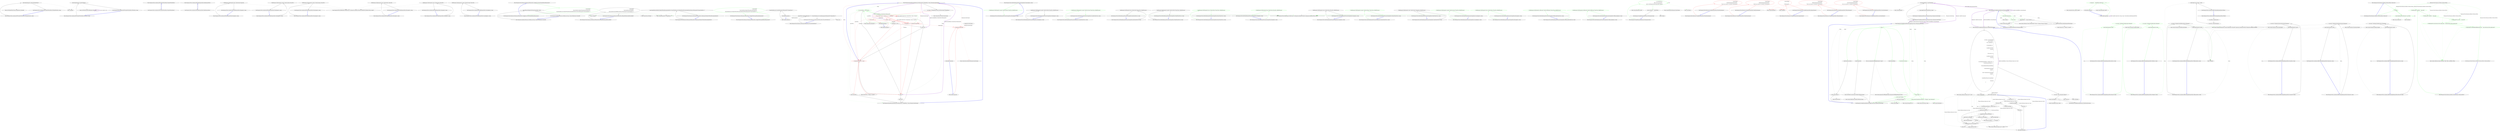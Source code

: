 digraph  {
m1_10 [cluster="int.ToOrdinalWords(System.Globalization.CultureInfo)", file="DateHumanizeExtensions.cs", label="Entry int.ToOrdinalWords(System.Globalization.CultureInfo)", span="52-52"];
m1_5 [cluster="int.ToWords(System.Globalization.CultureInfo)", file="DateHumanizeExtensions.cs", label="Entry int.ToWords(System.Globalization.CultureInfo)", span="16-16"];
m1_7 [cluster="Humanizer.Tests.Localisation.fiFI.NumberToWordsTests.ToOrdinalWords(int, string)", file="DateHumanizeExtensions.cs", label="Entry Humanizer.Tests.Localisation.fiFI.NumberToWordsTests.ToOrdinalWords(int, string)", span="65-65"];
m1_8 [cluster="Humanizer.Tests.Localisation.fiFI.NumberToWordsTests.ToOrdinalWords(int, string)", file="DateHumanizeExtensions.cs", label="Assert.Equal(expected, number.ToOrdinalWords())", span="67-67"];
m1_9 [cluster="Humanizer.Tests.Localisation.fiFI.NumberToWordsTests.ToOrdinalWords(int, string)", file="DateHumanizeExtensions.cs", label="Exit Humanizer.Tests.Localisation.fiFI.NumberToWordsTests.ToOrdinalWords(int, string)", span="65-65"];
m1_2 [cluster="Humanizer.Tests.Localisation.fiFI.NumberToWordsTests.ToWords(int, string)", file="DateHumanizeExtensions.cs", label="Entry Humanizer.Tests.Localisation.fiFI.NumberToWordsTests.ToWords(int, string)", span="34-34"];
m1_3 [cluster="Humanizer.Tests.Localisation.fiFI.NumberToWordsTests.ToWords(int, string)", file="DateHumanizeExtensions.cs", label="Assert.Equal(expected, number.ToWords())", span="36-36"];
m1_4 [cluster="Humanizer.Tests.Localisation.fiFI.NumberToWordsTests.ToWords(int, string)", file="DateHumanizeExtensions.cs", label="Exit Humanizer.Tests.Localisation.fiFI.NumberToWordsTests.ToWords(int, string)", span="34-34"];
m1_6 [cluster="Unk.Equal", file="DateHumanizeExtensions.cs", label="Entry Unk.Equal", span=""];
m1_0 [cluster="Humanizer.Tests.Localisation.fiFI.NumberToWordsTests.NumberToWordsTests()", file="DateHumanizeExtensions.cs", label="Entry Humanizer.Tests.Localisation.fiFI.NumberToWordsTests.NumberToWordsTests()", span="6-6"];
m1_1 [cluster="Humanizer.Tests.Localisation.fiFI.NumberToWordsTests.NumberToWordsTests()", file="DateHumanizeExtensions.cs", label="Exit Humanizer.Tests.Localisation.fiFI.NumberToWordsTests.NumberToWordsTests()", span="6-6"];
m2_0 [cluster="Humanizer.Tests.Localisation.fiFI.DateHumanizeTests.DateHumanizeTests()", file="DateHumanizeTests.cs", label="Entry Humanizer.Tests.Localisation.fiFI.DateHumanizeTests.DateHumanizeTests()", span="7-7"];
m2_1 [cluster="Humanizer.Tests.Localisation.fiFI.DateHumanizeTests.DateHumanizeTests()", file="DateHumanizeTests.cs", label="Exit Humanizer.Tests.Localisation.fiFI.DateHumanizeTests.DateHumanizeTests()", span="7-7"];
m2_5 [cluster="Humanizer.Tests.DateHumanize.Verify(string, int, Humanizer.Localisation.TimeUnit, Humanizer.Localisation.Tense, double?)", file="DateHumanizeTests.cs", label="Entry Humanizer.Tests.DateHumanize.Verify(string, int, Humanizer.Localisation.TimeUnit, Humanizer.Localisation.Tense, double?)", span="29-29"];
m2_2 [cluster="Humanizer.Tests.Localisation.fiFI.DateHumanizeTests.DaysAgo(int, string)", file="DateHumanizeTests.cs", label="Entry Humanizer.Tests.Localisation.fiFI.DateHumanizeTests.DaysAgo(int, string)", span="17-17"];
m2_3 [cluster="Humanizer.Tests.Localisation.fiFI.DateHumanizeTests.DaysAgo(int, string)", file="DateHumanizeTests.cs", label="DateHumanize.Verify(expected, days, TimeUnit.Day, Tense.Past)", span="19-19"];
m2_4 [cluster="Humanizer.Tests.Localisation.fiFI.DateHumanizeTests.DaysAgo(int, string)", file="DateHumanizeTests.cs", label="Exit Humanizer.Tests.Localisation.fiFI.DateHumanizeTests.DaysAgo(int, string)", span="17-17"];
m2_12 [cluster="Humanizer.Tests.Localisation.fiFI.DateHumanizeTests.MonthsAgo(int, string)", file="DateHumanizeTests.cs", label="Entry Humanizer.Tests.Localisation.fiFI.DateHumanizeTests.MonthsAgo(int, string)", span="47-47"];
m2_13 [cluster="Humanizer.Tests.Localisation.fiFI.DateHumanizeTests.MonthsAgo(int, string)", file="DateHumanizeTests.cs", label="DateHumanize.Verify(expected, months, TimeUnit.Month, Tense.Past)", span="49-49"];
m2_14 [cluster="Humanizer.Tests.Localisation.fiFI.DateHumanizeTests.MonthsAgo(int, string)", file="DateHumanizeTests.cs", label="Exit Humanizer.Tests.Localisation.fiFI.DateHumanizeTests.MonthsAgo(int, string)", span="47-47"];
m2_9 [cluster="Humanizer.Tests.Localisation.fiFI.DateHumanizeTests.MinutesAgo(int, string)", file="DateHumanizeTests.cs", label="Entry Humanizer.Tests.Localisation.fiFI.DateHumanizeTests.MinutesAgo(int, string)", span="37-37"];
m2_10 [cluster="Humanizer.Tests.Localisation.fiFI.DateHumanizeTests.MinutesAgo(int, string)", file="DateHumanizeTests.cs", label="DateHumanize.Verify(expected, minutes, TimeUnit.Minute, Tense.Past)", span="39-39"];
m2_11 [cluster="Humanizer.Tests.Localisation.fiFI.DateHumanizeTests.MinutesAgo(int, string)", file="DateHumanizeTests.cs", label="Exit Humanizer.Tests.Localisation.fiFI.DateHumanizeTests.MinutesAgo(int, string)", span="37-37"];
m2_6 [cluster="Humanizer.Tests.Localisation.fiFI.DateHumanizeTests.HoursAgo(int, string)", file="DateHumanizeTests.cs", label="Entry Humanizer.Tests.Localisation.fiFI.DateHumanizeTests.HoursAgo(int, string)", span="27-27"];
m2_7 [cluster="Humanizer.Tests.Localisation.fiFI.DateHumanizeTests.HoursAgo(int, string)", file="DateHumanizeTests.cs", label="DateHumanize.Verify(expected, hours, TimeUnit.Hour, Tense.Past)", span="29-29"];
m2_8 [cluster="Humanizer.Tests.Localisation.fiFI.DateHumanizeTests.HoursAgo(int, string)", file="DateHumanizeTests.cs", label="Exit Humanizer.Tests.Localisation.fiFI.DateHumanizeTests.HoursAgo(int, string)", span="27-27"];
m2_18 [cluster="Humanizer.Tests.Localisation.fiFI.DateHumanizeTests.YearsAgo(int, string)", file="DateHumanizeTests.cs", label="Entry Humanizer.Tests.Localisation.fiFI.DateHumanizeTests.YearsAgo(int, string)", span="67-67"];
m2_19 [cluster="Humanizer.Tests.Localisation.fiFI.DateHumanizeTests.YearsAgo(int, string)", file="DateHumanizeTests.cs", label="DateHumanize.Verify(expected, years, TimeUnit.Year, Tense.Past)", span="69-69"];
m2_20 [cluster="Humanizer.Tests.Localisation.fiFI.DateHumanizeTests.YearsAgo(int, string)", file="DateHumanizeTests.cs", label="Exit Humanizer.Tests.Localisation.fiFI.DateHumanizeTests.YearsAgo(int, string)", span="67-67"];
m2_15 [cluster="Humanizer.Tests.Localisation.fiFI.DateHumanizeTests.SecondsAgo(int, string)", file="DateHumanizeTests.cs", label="Entry Humanizer.Tests.Localisation.fiFI.DateHumanizeTests.SecondsAgo(int, string)", span="57-57"];
m2_16 [cluster="Humanizer.Tests.Localisation.fiFI.DateHumanizeTests.SecondsAgo(int, string)", file="DateHumanizeTests.cs", label="DateHumanize.Verify(expected, seconds, TimeUnit.Second, Tense.Past)", span="59-59"];
m2_17 [cluster="Humanizer.Tests.Localisation.fiFI.DateHumanizeTests.SecondsAgo(int, string)", file="DateHumanizeTests.cs", label="Exit Humanizer.Tests.Localisation.fiFI.DateHumanizeTests.SecondsAgo(int, string)", span="57-57"];
m3_18 [cluster="Humanizer.Tests.Extensions.DehumanizeToEnumTests.CanApplyLowerCaseCasingOnEnumHumanization()", file="DehumanizeToEnumTests.cs", label="Entry Humanizer.Tests.Extensions.DehumanizeToEnumTests.CanApplyLowerCaseCasingOnEnumHumanization()", span="39-39"];
m3_19 [cluster="Humanizer.Tests.Extensions.DehumanizeToEnumTests.CanApplyLowerCaseCasingOnEnumHumanization()", color=green, community=0, file="DehumanizeToEnumTests.cs", label="1: Assert.Equal(\r\n                EnumUnderTest.MemberWithoutDescriptionAttribute,\r\n                EnumTestsResources.MemberWithoutDescriptionAttributeLowerCase.DehumanizeTo<EnumUnderTest>())", span="41-43"];
m3_20 [cluster="Humanizer.Tests.Extensions.DehumanizeToEnumTests.CanApplyLowerCaseCasingOnEnumHumanization()", file="DehumanizeToEnumTests.cs", label="Exit Humanizer.Tests.Extensions.DehumanizeToEnumTests.CanApplyLowerCaseCasingOnEnumHumanization()", span="39-39"];
m3_3 [cluster="string.DehumanizeTo<TTargetEnum>()", file="DehumanizeToEnumTests.cs", label="Entry string.DehumanizeTo<TTargetEnum>()", span="12-12"];
m3_8 [cluster="Unk.>", file="DehumanizeToEnumTests.cs", label="Entry Unk.>", span=""];
m3_5 [cluster="Humanizer.Tests.Extensions.DehumanizeToEnumTests.ThrowsForNonEnums()", file="DehumanizeToEnumTests.cs", label="Entry Humanizer.Tests.Extensions.DehumanizeToEnumTests.ThrowsForNonEnums()", span="19-19"];
m3_6 [cluster="Humanizer.Tests.Extensions.DehumanizeToEnumTests.ThrowsForNonEnums()", file="DehumanizeToEnumTests.cs", label="Assert.Throws<ArgumentException>(() => EnumTestsResources.CustomDescription.DehumanizeTo<DummyClass>())", span="21-21"];
m3_7 [cluster="Humanizer.Tests.Extensions.DehumanizeToEnumTests.ThrowsForNonEnums()", file="DehumanizeToEnumTests.cs", label="Exit Humanizer.Tests.Extensions.DehumanizeToEnumTests.ThrowsForNonEnums()", span="19-19"];
m3_0 [cluster="Humanizer.Localisation.Resources.GetResource(string, System.Globalization.CultureInfo)", file="DehumanizeToEnumTests.cs", label="Entry Humanizer.Localisation.Resources.GetResource(string, System.Globalization.CultureInfo)", span="18-18"];
m3_1 [cluster="Humanizer.Localisation.Resources.GetResource(string, System.Globalization.CultureInfo)", file="DehumanizeToEnumTests.cs", label="return ResourceManager.GetString(resourceKey, culture);", span="20-20"];
m3_2 [cluster="Humanizer.Localisation.Resources.GetResource(string, System.Globalization.CultureInfo)", file="DehumanizeToEnumTests.cs", label="Exit Humanizer.Localisation.Resources.GetResource(string, System.Globalization.CultureInfo)", span="18-18"];
m3_21 [cluster="Humanizer.Tests.Extensions.DehumanizeToEnumTests.AllCapitalMembersAreReturnedAsIs()", file="DehumanizeToEnumTests.cs", label="Entry Humanizer.Tests.Extensions.DehumanizeToEnumTests.AllCapitalMembersAreReturnedAsIs()", span="47-47"];
m3_22 [cluster="Humanizer.Tests.Extensions.DehumanizeToEnumTests.AllCapitalMembersAreReturnedAsIs()", file="DehumanizeToEnumTests.cs", label="Assert.Equal(\r\n                EnumUnderTest.ALLCAPITALS,\r\n                EnumUnderTest.ALLCAPITALS.ToString().DehumanizeTo<EnumUnderTest>())", span="49-51"];
m3_23 [cluster="Humanizer.Tests.Extensions.DehumanizeToEnumTests.AllCapitalMembersAreReturnedAsIs()", file="DehumanizeToEnumTests.cs", label="Exit Humanizer.Tests.Extensions.DehumanizeToEnumTests.AllCapitalMembersAreReturnedAsIs()", span="47-47"];
m3_24 [cluster="System.Enum.ToString()", file="DehumanizeToEnumTests.cs", label="Entry System.Enum.ToString()", span="0-0"];
m3_4 [cluster="Unk.Equal", file="DehumanizeToEnumTests.cs", label="Entry Unk.Equal", span=""];
m3_12 [cluster="Humanizer.Tests.Extensions.DehumanizeToEnumTests.CanHumanizeMembersWithoutDescriptionAttribute()", file="DehumanizeToEnumTests.cs", label="Entry Humanizer.Tests.Extensions.DehumanizeToEnumTests.CanHumanizeMembersWithoutDescriptionAttribute()", span="25-25"];
m3_13 [cluster="Humanizer.Tests.Extensions.DehumanizeToEnumTests.CanHumanizeMembersWithoutDescriptionAttribute()", file="DehumanizeToEnumTests.cs", label="Assert.Equal(EnumUnderTest.MemberWithoutDescriptionAttribute, EnumTestsResources.MemberWithoutDescriptionAttributeSentence.DehumanizeTo<EnumUnderTest>())", span="27-27"];
m3_14 [cluster="Humanizer.Tests.Extensions.DehumanizeToEnumTests.CanHumanizeMembersWithoutDescriptionAttribute()", file="DehumanizeToEnumTests.cs", label="Exit Humanizer.Tests.Extensions.DehumanizeToEnumTests.CanHumanizeMembersWithoutDescriptionAttribute()", span="25-25"];
m3_9 [cluster="lambda expression", file="DehumanizeToEnumTests.cs", label="Entry lambda expression", span="21-21"];
m3_10 [cluster="lambda expression", file="DehumanizeToEnumTests.cs", label="EnumTestsResources.CustomDescription.DehumanizeTo<DummyClass>()", span="21-21"];
m3_11 [cluster="lambda expression", file="DehumanizeToEnumTests.cs", label="Exit lambda expression", span="21-21"];
m3_15 [cluster="Humanizer.Tests.Extensions.DehumanizeToEnumTests.CanApplyTitleCasingOnEnumHumanization()", file="DehumanizeToEnumTests.cs", label="Entry Humanizer.Tests.Extensions.DehumanizeToEnumTests.CanApplyTitleCasingOnEnumHumanization()", span="31-31"];
m3_16 [cluster="Humanizer.Tests.Extensions.DehumanizeToEnumTests.CanApplyTitleCasingOnEnumHumanization()", color=green, community=0, file="DehumanizeToEnumTests.cs", label="1: Assert.Equal(\r\n                EnumUnderTest.MemberWithoutDescriptionAttribute,\r\n                EnumTestsResources.MemberWithoutDescriptionAttributeTitle.DehumanizeTo<EnumUnderTest>())", span="33-35"];
m3_17 [cluster="Humanizer.Tests.Extensions.DehumanizeToEnumTests.CanApplyTitleCasingOnEnumHumanization()", file="DehumanizeToEnumTests.cs", label="Exit Humanizer.Tests.Extensions.DehumanizeToEnumTests.CanApplyTitleCasingOnEnumHumanization()", span="31-31"];
m4_0 [cluster="Humanizer.EnumDehumanizeExtensions.DehumanizeTo<TTargetEnum>(string, Humanizer.LetterCasing?)", file="EnumDehumanizeExtensions.cs", label="Entry Humanizer.EnumDehumanizeExtensions.DehumanizeTo<TTargetEnum>(string, Humanizer.LetterCasing?)", span="13-13"];
m4_6 [cluster="Humanizer.EnumDehumanizeExtensions.DehumanizeTo<TTargetEnum>(string, Humanizer.LetterCasing?)", color=green, community=0, file="EnumDehumanizeExtensions.cs", label="0: var enumValue = value as Enum", span="22-22"];
m4_3 [cluster="Humanizer.EnumDehumanizeExtensions.DehumanizeTo<TTargetEnum>(string, Humanizer.LetterCasing?)", color=red, community=0, file="EnumDehumanizeExtensions.cs", label="0: casing != null", span="17-17"];
m4_4 [cluster="Humanizer.EnumDehumanizeExtensions.DehumanizeTo<TTargetEnum>(string, Humanizer.LetterCasing?)", color=red, community=0, file="EnumDehumanizeExtensions.cs", label="0: humanize = e => e.Humanize(casing.Value)", span="18-18"];
m4_7 [cluster="Humanizer.EnumDehumanizeExtensions.DehumanizeTo<TTargetEnum>(string, Humanizer.LetterCasing?)", file="EnumDehumanizeExtensions.cs", label="enumValue == null", span="23-23"];
m4_2 [cluster="Humanizer.EnumDehumanizeExtensions.DehumanizeTo<TTargetEnum>(string, Humanizer.LetterCasing?)", color=red, community=0, file="EnumDehumanizeExtensions.cs", label="0: Func<Enum, string> humanize = e => e.Humanize()", span="16-16"];
m4_1 [cluster="Humanizer.EnumDehumanizeExtensions.DehumanizeTo<TTargetEnum>(string, Humanizer.LetterCasing?)", file="EnumDehumanizeExtensions.cs", label="var values = (TTargetEnum[]) Enum.GetValues(typeof (TTargetEnum))", span="15-15"];
m4_5 [cluster="Humanizer.EnumDehumanizeExtensions.DehumanizeTo<TTargetEnum>(string, Humanizer.LetterCasing?)", file="EnumDehumanizeExtensions.cs", label=values, span="20-20"];
m4_8 [cluster="Humanizer.EnumDehumanizeExtensions.DehumanizeTo<TTargetEnum>(string, Humanizer.LetterCasing?)", file="EnumDehumanizeExtensions.cs", label="return null;", span="24-24"];
m4_9 [cluster="Humanizer.EnumDehumanizeExtensions.DehumanizeTo<TTargetEnum>(string, Humanizer.LetterCasing?)", color=red, community=0, file="EnumDehumanizeExtensions.cs", label="1: humanize(enumValue) == input", span="26-26"];
m4_14 [cluster="System.Func<T, TResult>.Invoke(T)", file="EnumDehumanizeExtensions.cs", label="Entry System.Func<T, TResult>.Invoke(T)", span="0-0"];
m4_13 [cluster="System.Enum.GetValues(System.Type)", file="EnumDehumanizeExtensions.cs", label="Entry System.Enum.GetValues(System.Type)", span="0-0"];
m4_18 [cluster="System.Enum.Humanize()", file="EnumDehumanizeExtensions.cs", label="Entry System.Enum.Humanize()", span="8-8"];
m4_22 [cluster="System.Enum.Humanize(Humanizer.LetterCasing)", file="EnumDehumanizeExtensions.cs", label="Entry System.Enum.Humanize(Humanizer.LetterCasing)", span="26-26"];
m4_19 [cluster="lambda expression", file="EnumDehumanizeExtensions.cs", label="Entry lambda expression", span="18-18"];
m4_20 [cluster="lambda expression", color=red, community=0, file="EnumDehumanizeExtensions.cs", label="1: e.Humanize(casing.Value)", span="18-18"];
m4_16 [cluster="lambda expression", color=red, community=0, file="EnumDehumanizeExtensions.cs", label="1: e.Humanize()", span="16-16"];
m4_15 [cluster="lambda expression", file="EnumDehumanizeExtensions.cs", label="Entry lambda expression", span="16-16"];
m4_17 [cluster="lambda expression", file="EnumDehumanizeExtensions.cs", label="Exit lambda expression", span="16-16"];
m4_21 [cluster="lambda expression", file="EnumDehumanizeExtensions.cs", label="Exit lambda expression", span="18-18"];
m4_12 [cluster="Humanizer.EnumDehumanizeExtensions.DehumanizeTo<TTargetEnum>(string, Humanizer.LetterCasing?)", file="EnumDehumanizeExtensions.cs", label="Exit Humanizer.EnumDehumanizeExtensions.DehumanizeTo<TTargetEnum>(string, Humanizer.LetterCasing?)", span="13-13"];
m4_11 [cluster="Humanizer.EnumDehumanizeExtensions.DehumanizeTo<TTargetEnum>(string, Humanizer.LetterCasing?)", file="EnumDehumanizeExtensions.cs", label="return null;", span="30-30"];
m4_10 [cluster="Humanizer.EnumDehumanizeExtensions.DehumanizeTo<TTargetEnum>(string, Humanizer.LetterCasing?)", file="EnumDehumanizeExtensions.cs", label="return enumValue;", span="27-27"];
m4_23 [file="EnumDehumanizeExtensions.cs", label="Humanizer.LetterCasing?", span=""];
m11_13 [cluster="Humanizer.Tests.DateTimeHumanizePrecisionStrategyTests.MinutesAgo(int, string)", file="PluralizeTests.cs", label="Entry Humanizer.Tests.DateTimeHumanizePrecisionStrategyTests.MinutesAgo(int, string)", span="70-70"];
m11_14 [cluster="Humanizer.Tests.DateTimeHumanizePrecisionStrategyTests.MinutesAgo(int, string)", color=green, community=0, file="PluralizeTests.cs", label="1: DateHumanize.Verify(expected, minutes, TimeUnit.Minute, Tense.Past, defaultPrecision)", span="72-72"];
m11_15 [cluster="Humanizer.Tests.DateTimeHumanizePrecisionStrategyTests.MinutesAgo(int, string)", file="PluralizeTests.cs", label="Exit Humanizer.Tests.DateTimeHumanizePrecisionStrategyTests.MinutesAgo(int, string)", span="70-70"];
m11_3 [cluster="Humanizer.Tests.DateHumanize.Verify(string, int, Humanizer.Localisation.TimeUnit, Humanizer.Localisation.Tense, double?)", file="PluralizeTests.cs", label="Entry Humanizer.Tests.DateHumanize.Verify(string, int, Humanizer.Localisation.TimeUnit, Humanizer.Localisation.Tense, double?)", span="29-29"];
m11_31 [cluster="Humanizer.Tests.DateTimeHumanizePrecisionStrategyTests.MonthsAgo(int, string)", file="PluralizeTests.cs", label="Entry Humanizer.Tests.DateTimeHumanizePrecisionStrategyTests.MonthsAgo(int, string)", span="154-154"];
m11_32 [cluster="Humanizer.Tests.DateTimeHumanizePrecisionStrategyTests.MonthsAgo(int, string)", file="PluralizeTests.cs", label="DateHumanize.Verify(expected, months, TimeUnit.Month, Tense.Past, defaultPrecision)", span="156-156"];
m11_33 [cluster="Humanizer.Tests.DateTimeHumanizePrecisionStrategyTests.MonthsAgo(int, string)", file="PluralizeTests.cs", label="Exit Humanizer.Tests.DateTimeHumanizePrecisionStrategyTests.MonthsAgo(int, string)", span="154-154"];
m11_10 [cluster="Humanizer.Tests.DateTimeHumanizePrecisionStrategyTests.SecondsFromNow(int, string)", file="PluralizeTests.cs", label="Entry Humanizer.Tests.DateTimeHumanizePrecisionStrategyTests.SecondsFromNow(int, string)", span="56-56"];
m11_11 [cluster="Humanizer.Tests.DateTimeHumanizePrecisionStrategyTests.SecondsFromNow(int, string)", color=green, community=0, file="PluralizeTests.cs", label="1: DateHumanize.Verify(expected, seconds, TimeUnit.Second, Tense.Future, defaultPrecision)", span="58-58"];
m11_12 [cluster="Humanizer.Tests.DateTimeHumanizePrecisionStrategyTests.SecondsFromNow(int, string)", file="PluralizeTests.cs", label="Exit Humanizer.Tests.DateTimeHumanizePrecisionStrategyTests.SecondsFromNow(int, string)", span="56-56"];
m11_28 [cluster="Humanizer.Tests.DateTimeHumanizePrecisionStrategyTests.DaysFromNow(int, string)", file="PluralizeTests.cs", label="Entry Humanizer.Tests.DateTimeHumanizePrecisionStrategyTests.DaysFromNow(int, string)", span="141-141"];
m11_29 [cluster="Humanizer.Tests.DateTimeHumanizePrecisionStrategyTests.DaysFromNow(int, string)", file="PluralizeTests.cs", label="DateHumanize.Verify(expected, days, TimeUnit.Day, Tense.Future, defaultPrecision)", span="143-143"];
m11_30 [cluster="Humanizer.Tests.DateTimeHumanizePrecisionStrategyTests.DaysFromNow(int, string)", file="PluralizeTests.cs", label="Exit Humanizer.Tests.DateTimeHumanizePrecisionStrategyTests.DaysFromNow(int, string)", span="141-141"];
m11_34 [cluster="Humanizer.Tests.DateTimeHumanizePrecisionStrategyTests.MonthsFromNow(int, string)", file="PluralizeTests.cs", label="Entry Humanizer.Tests.DateTimeHumanizePrecisionStrategyTests.MonthsFromNow(int, string)", span="167-167"];
m11_35 [cluster="Humanizer.Tests.DateTimeHumanizePrecisionStrategyTests.MonthsFromNow(int, string)", file="PluralizeTests.cs", label="DateHumanize.Verify(expected, months, TimeUnit.Month, Tense.Future, defaultPrecision)", span="169-169"];
m11_36 [cluster="Humanizer.Tests.DateTimeHumanizePrecisionStrategyTests.MonthsFromNow(int, string)", file="PluralizeTests.cs", label="Exit Humanizer.Tests.DateTimeHumanizePrecisionStrategyTests.MonthsFromNow(int, string)", span="167-167"];
m11_22 [cluster="Humanizer.Tests.DateTimeHumanizePrecisionStrategyTests.HoursFromNow(int, string)", file="PluralizeTests.cs", label="Entry Humanizer.Tests.DateTimeHumanizePrecisionStrategyTests.HoursFromNow(int, string)", span="113-113"];
m11_23 [cluster="Humanizer.Tests.DateTimeHumanizePrecisionStrategyTests.HoursFromNow(int, string)", color=green, community=0, file="PluralizeTests.cs", label="1: DateHumanize.Verify(expected, hours, TimeUnit.Hour, Tense.Future, defaultPrecision)", span="115-115"];
m11_24 [cluster="Humanizer.Tests.DateTimeHumanizePrecisionStrategyTests.HoursFromNow(int, string)", file="PluralizeTests.cs", label="Exit Humanizer.Tests.DateTimeHumanizePrecisionStrategyTests.HoursFromNow(int, string)", span="113-113"];
m11_25 [cluster="Humanizer.Tests.DateTimeHumanizePrecisionStrategyTests.DaysAgo(int, string)", file="PluralizeTests.cs", label="Entry Humanizer.Tests.DateTimeHumanizePrecisionStrategyTests.DaysAgo(int, string)", span="127-127"];
m11_26 [cluster="Humanizer.Tests.DateTimeHumanizePrecisionStrategyTests.DaysAgo(int, string)", color=green, community=0, file="PluralizeTests.cs", label="1: DateHumanize.Verify(expected, days, TimeUnit.Day, Tense.Past, defaultPrecision)", span="129-129"];
m11_27 [cluster="Humanizer.Tests.DateTimeHumanizePrecisionStrategyTests.DaysAgo(int, string)", file="PluralizeTests.cs", label="Exit Humanizer.Tests.DateTimeHumanizePrecisionStrategyTests.DaysAgo(int, string)", span="127-127"];
m11_37 [cluster="Humanizer.Tests.DateTimeHumanizePrecisionStrategyTests.YearsAgo(int, string)", file="PluralizeTests.cs", label="Entry Humanizer.Tests.DateTimeHumanizePrecisionStrategyTests.YearsAgo(int, string)", span="175-175"];
m11_38 [cluster="Humanizer.Tests.DateTimeHumanizePrecisionStrategyTests.YearsAgo(int, string)", file="PluralizeTests.cs", label="DateHumanize.Verify(expected, years, TimeUnit.Year, Tense.Past, defaultPrecision)", span="177-177"];
m11_39 [cluster="Humanizer.Tests.DateTimeHumanizePrecisionStrategyTests.YearsAgo(int, string)", file="PluralizeTests.cs", label="Exit Humanizer.Tests.DateTimeHumanizePrecisionStrategyTests.YearsAgo(int, string)", span="175-175"];
m11_16 [cluster="Humanizer.Tests.DateTimeHumanizePrecisionStrategyTests.MinutesFromNow(int, string)", file="PluralizeTests.cs", label="Entry Humanizer.Tests.DateTimeHumanizePrecisionStrategyTests.MinutesFromNow(int, string)", span="84-84"];
m11_17 [cluster="Humanizer.Tests.DateTimeHumanizePrecisionStrategyTests.MinutesFromNow(int, string)", color=green, community=0, file="PluralizeTests.cs", label="1: DateHumanize.Verify(expected, minutes, TimeUnit.Minute, Tense.Future, defaultPrecision)", span="86-86"];
m11_18 [cluster="Humanizer.Tests.DateTimeHumanizePrecisionStrategyTests.MinutesFromNow(int, string)", file="PluralizeTests.cs", label="Exit Humanizer.Tests.DateTimeHumanizePrecisionStrategyTests.MinutesFromNow(int, string)", span="84-84"];
m11_40 [cluster="Humanizer.Tests.DateTimeHumanizePrecisionStrategyTests.YearsFromNow(int, string)", file="PluralizeTests.cs", label="Entry Humanizer.Tests.DateTimeHumanizePrecisionStrategyTests.YearsFromNow(int, string)", span="183-183"];
m11_41 [cluster="Humanizer.Tests.DateTimeHumanizePrecisionStrategyTests.YearsFromNow(int, string)", file="PluralizeTests.cs", label="DateHumanize.Verify(expected, years, TimeUnit.Year, Tense.Future, defaultPrecision)", span="185-185"];
m11_42 [cluster="Humanizer.Tests.DateTimeHumanizePrecisionStrategyTests.YearsFromNow(int, string)", file="PluralizeTests.cs", label="Exit Humanizer.Tests.DateTimeHumanizePrecisionStrategyTests.YearsFromNow(int, string)", span="183-183"];
m11_7 [cluster="Humanizer.Tests.DateTimeHumanizePrecisionStrategyTests.SecondsAgo(int, string)", file="PluralizeTests.cs", label="Entry Humanizer.Tests.DateTimeHumanizePrecisionStrategyTests.SecondsAgo(int, string)", span="42-42"];
m11_8 [cluster="Humanizer.Tests.DateTimeHumanizePrecisionStrategyTests.SecondsAgo(int, string)", color=green, community=0, file="PluralizeTests.cs", label="1: DateHumanize.Verify(expected, seconds, TimeUnit.Second, Tense.Past, defaultPrecision)", span="44-44"];
m11_9 [cluster="Humanizer.Tests.DateTimeHumanizePrecisionStrategyTests.SecondsAgo(int, string)", file="PluralizeTests.cs", label="Exit Humanizer.Tests.DateTimeHumanizePrecisionStrategyTests.SecondsAgo(int, string)", span="42-42"];
m11_19 [cluster="Humanizer.Tests.DateTimeHumanizePrecisionStrategyTests.HoursAgo(int, string)", file="PluralizeTests.cs", label="Entry Humanizer.Tests.DateTimeHumanizePrecisionStrategyTests.HoursAgo(int, string)", span="99-99"];
m11_20 [cluster="Humanizer.Tests.DateTimeHumanizePrecisionStrategyTests.HoursAgo(int, string)", color=green, community=0, file="PluralizeTests.cs", label="1: DateHumanize.Verify(expected, hours, TimeUnit.Hour, Tense.Past, defaultPrecision)", span="101-101"];
m11_21 [cluster="Humanizer.Tests.DateTimeHumanizePrecisionStrategyTests.HoursAgo(int, string)", file="PluralizeTests.cs", label="Exit Humanizer.Tests.DateTimeHumanizePrecisionStrategyTests.HoursAgo(int, string)", span="99-99"];
m11_4 [cluster="Humanizer.Tests.DateTimeHumanizePrecisionStrategyTests.MillisecondsFromNow(int, string)", file="PluralizeTests.cs", label="Entry Humanizer.Tests.DateTimeHumanizePrecisionStrategyTests.MillisecondsFromNow(int, string)", span="28-28"];
m11_5 [cluster="Humanizer.Tests.DateTimeHumanizePrecisionStrategyTests.MillisecondsFromNow(int, string)", color=green, community=0, file="PluralizeTests.cs", label="1: DateHumanize.Verify(expected, milliseconds, TimeUnit.Millisecond, Tense.Future, defaultPrecision)", span="30-30"];
m11_6 [cluster="Humanizer.Tests.DateTimeHumanizePrecisionStrategyTests.MillisecondsFromNow(int, string)", file="PluralizeTests.cs", label="Exit Humanizer.Tests.DateTimeHumanizePrecisionStrategyTests.MillisecondsFromNow(int, string)", span="28-28"];
m11_0 [cluster="Humanizer.Tests.DateTimeHumanizePrecisionStrategyTests.MillisecondsAgo(int, string)", file="PluralizeTests.cs", label="Entry Humanizer.Tests.DateTimeHumanizePrecisionStrategyTests.MillisecondsAgo(int, string)", span="16-16"];
m11_1 [cluster="Humanizer.Tests.DateTimeHumanizePrecisionStrategyTests.MillisecondsAgo(int, string)", color=green, community=0, file="PluralizeTests.cs", label="1: DateHumanize.Verify(expected, milliseconds, TimeUnit.Millisecond, Tense.Past, defaultPrecision)", span="18-18"];
m11_2 [cluster="Humanizer.Tests.DateTimeHumanizePrecisionStrategyTests.MillisecondsAgo(int, string)", file="PluralizeTests.cs", label="Exit Humanizer.Tests.DateTimeHumanizePrecisionStrategyTests.MillisecondsAgo(int, string)", span="16-16"];
m12_4 [cluster="string.Split(params char[])", file="StringDehumanizeExtensions.cs", label="Entry string.Split(params char[])", span="0-0"];
m12_0 [cluster="Humanizer.StringDehumanizeExtensions.Duhumanize(string)", file="StringDehumanizeExtensions.cs", label="Entry Humanizer.StringDehumanizeExtensions.Duhumanize(string)", span="6-6"];
m12_1 [cluster="Humanizer.StringDehumanizeExtensions.Duhumanize(string)", color=green, community=0, file="StringDehumanizeExtensions.cs", label="1: var titlizedWords = \r\n                (from word in input.Split(' ')\r\n                select word.Humanize(LetterCasing.Title)).ToArray()", span="8-10"];
m12_2 [cluster="Humanizer.StringDehumanizeExtensions.Duhumanize(string)", file="StringDehumanizeExtensions.cs", label="return string.Join('''', titlizedWords);", span="12-12"];
m12_3 [cluster="Humanizer.StringDehumanizeExtensions.Duhumanize(string)", file="StringDehumanizeExtensions.cs", label="Exit Humanizer.StringDehumanizeExtensions.Duhumanize(string)", span="6-6"];
m12_5 [cluster="string.Humanize(Humanizer.LetterCasing)", file="StringDehumanizeExtensions.cs", label="Entry string.Humanize(Humanizer.LetterCasing)", span="61-61"];
m12_7 [cluster="Unk.Join", file="StringDehumanizeExtensions.cs", label="Entry Unk.Join", span=""];
m12_6 [cluster="Unk.ToArray", file="StringDehumanizeExtensions.cs", label="Entry Unk.ToArray", span=""];
m13_3 [cluster="string.Duhumanize()", file="StringDehumanizeTests.cs", label="Entry string.Duhumanize()", span="6-6"];
m13_0 [cluster="Humanizer.Tests.Extensions.StringDehumanizeTests.PascalCaseSentence()", file="StringDehumanizeTests.cs", label="Entry Humanizer.Tests.Extensions.StringDehumanizeTests.PascalCaseSentence()", span="7-7"];
m13_1 [cluster="Humanizer.Tests.Extensions.StringDehumanizeTests.PascalCaseSentence()", color=red, community=0, file="StringDehumanizeTests.cs", label="1: Assert.Equal(\r\n                ''PascalCaseSentenceIsCamelized'',\r\n                ''Pascal case sentence is camelized''.Duhumanize())", span="9-11"];
m13_2 [cluster="Humanizer.Tests.Extensions.StringDehumanizeTests.PascalCaseSentence()", file="StringDehumanizeTests.cs", label="Exit Humanizer.Tests.Extensions.StringDehumanizeTests.PascalCaseSentence()", span="7-7"];
m13_4 [cluster="Unk.Equal", file="StringDehumanizeTests.cs", label="Entry Unk.Equal", span=""];
m13_8 [cluster="Humanizer.Tests.Extensions.StringDehumanizeTests.MixedCaseSentence()", file="StringDehumanizeTests.cs", label="Entry Humanizer.Tests.Extensions.StringDehumanizeTests.MixedCaseSentence()", span="23-23"];
m13_9 [cluster="Humanizer.Tests.Extensions.StringDehumanizeTests.MixedCaseSentence()", color=red, community=0, file="StringDehumanizeTests.cs", label="1: Assert.Equal(\r\n                ''MixedCaseSentenceIsCamelized'',\r\n                ''Mixed case sentence Is Camelized''.Duhumanize())", span="25-27"];
m13_10 [cluster="Humanizer.Tests.Extensions.StringDehumanizeTests.MixedCaseSentence()", file="StringDehumanizeTests.cs", label="Exit Humanizer.Tests.Extensions.StringDehumanizeTests.MixedCaseSentence()", span="23-23"];
m13_14 [cluster="Humanizer.Tests.Extensions.StringDehumanizeTests.EmptySentence()", file="StringDehumanizeTests.cs", label="Entry Humanizer.Tests.Extensions.StringDehumanizeTests.EmptySentence()", span="39-39"];
m13_15 [cluster="Humanizer.Tests.Extensions.StringDehumanizeTests.EmptySentence()", color=red, community=0, file="StringDehumanizeTests.cs", label="1: Assert.Equal(\r\n                '''',\r\n                ''''.Duhumanize())", span="41-43"];
m13_16 [cluster="Humanizer.Tests.Extensions.StringDehumanizeTests.EmptySentence()", file="StringDehumanizeTests.cs", label="Exit Humanizer.Tests.Extensions.StringDehumanizeTests.EmptySentence()", span="39-39"];
m13_5 [cluster="Humanizer.Tests.Extensions.StringDehumanizeTests.TitleCaseSentence()", file="StringDehumanizeTests.cs", label="Entry Humanizer.Tests.Extensions.StringDehumanizeTests.TitleCaseSentence()", span="15-15"];
m13_6 [cluster="Humanizer.Tests.Extensions.StringDehumanizeTests.TitleCaseSentence()", color=red, community=0, file="StringDehumanizeTests.cs", label="1: Assert.Equal(\r\n                ''TitleCaseSentenceIsCamelized'',\r\n                ''Title Case Sentence Is Camelized''.Duhumanize())", span="17-19"];
m13_7 [cluster="Humanizer.Tests.Extensions.StringDehumanizeTests.TitleCaseSentence()", file="StringDehumanizeTests.cs", label="Exit Humanizer.Tests.Extensions.StringDehumanizeTests.TitleCaseSentence()", span="15-15"];
m13_11 [cluster="Humanizer.Tests.Extensions.StringDehumanizeTests.LowerCaseSentence()", file="StringDehumanizeTests.cs", label="Entry Humanizer.Tests.Extensions.StringDehumanizeTests.LowerCaseSentence()", span="31-31"];
m13_12 [cluster="Humanizer.Tests.Extensions.StringDehumanizeTests.LowerCaseSentence()", color=red, community=0, file="StringDehumanizeTests.cs", label="1: Assert.Equal(\r\n                ''LowerCaseSentenceIsCamelized'',\r\n                ''lower case sentence is camelized''.Duhumanize())", span="33-35"];
m13_13 [cluster="Humanizer.Tests.Extensions.StringDehumanizeTests.LowerCaseSentence()", file="StringDehumanizeTests.cs", label="Exit Humanizer.Tests.Extensions.StringDehumanizeTests.LowerCaseSentence()", span="31-31"];
m14_51 [cluster="string.Humanize()", file="StringHumanizeExtensions.cs", label="Entry string.Humanize()", span="49-49"];
m14_45 [cluster="System.Collections.Generic.IEnumerable<TSource>.Contains<TSource>(TSource)", file="StringHumanizeExtensions.cs", label="Entry System.Collections.Generic.IEnumerable<TSource>.Contains<TSource>(TSource)", span="0-0"];
m14_10 [cluster="System.Collections.Generic.List<T>.List()", file="StringHumanizeExtensions.cs", label="Entry System.Collections.Generic.List<T>.List()", span="0-0"];
m14_44 [cluster="Unk.Any", file="StringHumanizeExtensions.cs", label="Entry Unk.Any", span=""];
m14_35 [cluster="char.IsLower(char)", file="StringHumanizeExtensions.cs", label="Entry char.IsLower(char)", span="0-0"];
m14_33 [cluster="char.IsDigit(char)", file="StringHumanizeExtensions.cs", label="Entry char.IsDigit(char)", span="0-0"];
m14_14 [cluster="string.Replace(string, string)", file="StringHumanizeExtensions.cs", label="Entry string.Replace(string, string)", span="0-0"];
m14_46 [cluster="System.Func<T, TResult>.Invoke(T)", file="StringHumanizeExtensions.cs", label="Entry System.Func<T, TResult>.Invoke(T)", span="0-0"];
m14_4 [cluster="string.Join(string, params string[])", file="StringHumanizeExtensions.cs", label="Entry string.Join(string, params string[])", span="0-0"];
m14_68 [cluster="string.ToUpper()", file="StringHumanizeExtensions.cs", label="Entry string.ToUpper()", span="0-0"];
m14_69 [cluster="string.Substring(int, int)", file="StringHumanizeExtensions.cs", label="Entry string.Substring(int, int)", span="0-0"];
m14_11 [cluster="Unk.Aggregate", file="StringHumanizeExtensions.cs", label="Entry Unk.Aggregate", span=""];
m14_12 [cluster="string.cstr", file="StringHumanizeExtensions.cs", label="Entry string.cstr", span=""];
m14_13 [cluster="Unk.ToArray", file="StringHumanizeExtensions.cs", label="Entry Unk.ToArray", span=""];
m14_66 [cluster="System.Globalization.TextInfo.ToTitleCase(string)", file="StringHumanizeExtensions.cs", label="Entry System.Globalization.TextInfo.ToTitleCase(string)", span="0-0"];
m14_71 [cluster="string.Concat(string, string)", file="StringHumanizeExtensions.cs", label="Entry string.Concat(string, string)", span="0-0"];
m14_37 [cluster="Humanizer.StringHumanizeExtensions.Humanize(string)", file="StringHumanizeExtensions.cs", label="Entry Humanizer.StringHumanizeExtensions.Humanize(string)", span="49-49"];
m14_38 [cluster="Humanizer.StringHumanizeExtensions.Humanize(string)", color=green, community=0, file="StringHumanizeExtensions.cs", label="1: !input.Any(Char.IsLower)", span="52-52"];
m14_39 [cluster="Humanizer.StringHumanizeExtensions.Humanize(string)", color=green, community=0, file="StringHumanizeExtensions.cs", label="0: return input;", span="53-53"];
m14_40 [cluster="Humanizer.StringHumanizeExtensions.Humanize(string)", file="StringHumanizeExtensions.cs", label="input.Contains('_') || input.Contains('-')", span="55-55"];
m14_41 [cluster="Humanizer.StringHumanizeExtensions.Humanize(string)", file="StringHumanizeExtensions.cs", label="return FromUnderscoreDashSeparatedWords(input);", span="56-56"];
m14_42 [cluster="Humanizer.StringHumanizeExtensions.Humanize(string)", file="StringHumanizeExtensions.cs", label="return FromPascalCase(input);", span="58-58"];
m14_43 [cluster="Humanizer.StringHumanizeExtensions.Humanize(string)", file="StringHumanizeExtensions.cs", label="Exit Humanizer.StringHumanizeExtensions.Humanize(string)", span="49-49"];
m14_34 [cluster="char.IsLetter(char)", file="StringHumanizeExtensions.cs", label="Entry char.IsLetter(char)", span="0-0"];
m14_15 [cluster="lambda expression", file="StringHumanizeExtensions.cs", label="Entry lambda expression", span="14-43"];
m14_1 [cluster="lambda expression", color=green, community=0, file="StringHumanizeExtensions.cs", label="1: string.Join('' '', methodName.Split(new[] { '_', '-' }))", span="9-9"];
m14_0 [cluster="lambda expression", file="StringHumanizeExtensions.cs", label="Entry lambda expression", span="9-9"];
m14_2 [cluster="lambda expression", file="StringHumanizeExtensions.cs", label="Exit lambda expression", span="9-9"];
m14_16 [cluster="lambda expression", file="StringHumanizeExtensions.cs", label="currentChar == ' '", span="16-16"];
m14_17 [cluster="lambda expression", file="StringHumanizeExtensions.cs", label="list.Add(currentChar)", span="18-18"];
m14_18 [cluster="lambda expression", file="StringHumanizeExtensions.cs", label="return list;", span="19-19"];
m14_19 [cluster="lambda expression", file="StringHumanizeExtensions.cs", label="list.Count == 0", span="22-22"];
m14_20 [cluster="lambda expression", file="StringHumanizeExtensions.cs", label="list.Add(currentChar)", span="24-24"];
m14_21 [cluster="lambda expression", file="StringHumanizeExtensions.cs", label="return list;", span="25-25"];
m14_22 [cluster="lambda expression", file="StringHumanizeExtensions.cs", label="var lastCharacterInTheList = list[list.Count - 1]", span="28-28"];
m14_25 [cluster="lambda expression", file="StringHumanizeExtensions.cs", label="char.IsLetter(currentChar)", span="33-33"];
m14_26 [cluster="lambda expression", file="StringHumanizeExtensions.cs", label="list.Add(' ')", span="34-34"];
m14_27 [cluster="lambda expression", file="StringHumanizeExtensions.cs", label="!char.IsLower(currentChar)", span="36-36"];
m14_28 [cluster="lambda expression", file="StringHumanizeExtensions.cs", label="list.Add(' ')", span="37-37"];
m14_29 [cluster="lambda expression", file="StringHumanizeExtensions.cs", label="list.Add(char.ToLower(currentChar))", span="40-40"];
m14_30 [cluster="lambda expression", file="StringHumanizeExtensions.cs", label="return list;", span="42-42"];
m14_23 [cluster="lambda expression", file="StringHumanizeExtensions.cs", label="lastCharacterInTheList != ' '", span="29-29"];
m14_24 [cluster="lambda expression", file="StringHumanizeExtensions.cs", label="char.IsDigit(lastCharacterInTheList)", span="31-31"];
m14_31 [cluster="lambda expression", file="StringHumanizeExtensions.cs", label="Exit lambda expression", span="14-43"];
m14_72 [cluster="System.ArgumentOutOfRangeException.ArgumentOutOfRangeException(string)", file="StringHumanizeExtensions.cs", label="Entry System.ArgumentOutOfRangeException.ArgumentOutOfRangeException(string)", span="0-0"];
m14_3 [cluster="string.Split(params char[])", file="StringHumanizeExtensions.cs", label="Entry string.Split(params char[])", span="0-0"];
m14_47 [cluster="Humanizer.StringHumanizeExtensions.Humanize(string, Humanizer.LetterCasing)", file="StringHumanizeExtensions.cs", label="Entry Humanizer.StringHumanizeExtensions.Humanize(string, Humanizer.LetterCasing)", span="61-61"];
m14_48 [cluster="Humanizer.StringHumanizeExtensions.Humanize(string, Humanizer.LetterCasing)", file="StringHumanizeExtensions.cs", label="var humanizedString = input.Humanize()", span="63-63"];
m14_49 [cluster="Humanizer.StringHumanizeExtensions.Humanize(string, Humanizer.LetterCasing)", file="StringHumanizeExtensions.cs", label="return ApplyCase(humanizedString, casing);", span="65-65"];
m14_50 [cluster="Humanizer.StringHumanizeExtensions.Humanize(string, Humanizer.LetterCasing)", file="StringHumanizeExtensions.cs", label="Exit Humanizer.StringHumanizeExtensions.Humanize(string, Humanizer.LetterCasing)", span="61-61"];
m14_36 [cluster="char.ToLower(char)", file="StringHumanizeExtensions.cs", label="Entry char.ToLower(char)", span="0-0"];
m14_32 [cluster="System.Collections.Generic.List<T>.Add(T)", file="StringHumanizeExtensions.cs", label="Entry System.Collections.Generic.List<T>.Add(T)", span="0-0"];
m14_52 [cluster="Humanizer.StringHumanizeExtensions.ApplyCase(string, Humanizer.LetterCasing)", file="StringHumanizeExtensions.cs", label="Entry Humanizer.StringHumanizeExtensions.ApplyCase(string, Humanizer.LetterCasing)", span="68-68"];
m14_53 [cluster="Humanizer.StringHumanizeExtensions.ApplyCase(string, Humanizer.LetterCasing)", color=green, community=0, file="StringHumanizeExtensions.cs", label="1: casing", span="70-70"];
m14_54 [cluster="Humanizer.StringHumanizeExtensions.ApplyCase(string, Humanizer.LetterCasing)", file="StringHumanizeExtensions.cs", label="LetterCasing.Title", span="72-72"];
m14_56 [cluster="Humanizer.StringHumanizeExtensions.ApplyCase(string, Humanizer.LetterCasing)", file="StringHumanizeExtensions.cs", label="LetterCasing.LowerCase", span="75-75"];
m14_58 [cluster="Humanizer.StringHumanizeExtensions.ApplyCase(string, Humanizer.LetterCasing)", file="StringHumanizeExtensions.cs", label="LetterCasing.AllCaps", span="78-78"];
m14_60 [cluster="Humanizer.StringHumanizeExtensions.ApplyCase(string, Humanizer.LetterCasing)", color=green, community=0, file="StringHumanizeExtensions.cs", label="0: LetterCasing.Sentence", span="81-81"];
m14_64 [cluster="Humanizer.StringHumanizeExtensions.ApplyCase(string, Humanizer.LetterCasing)", file="StringHumanizeExtensions.cs", label="throw new ArgumentOutOfRangeException(''casing'');", span="88-88"];
m14_59 [cluster="Humanizer.StringHumanizeExtensions.ApplyCase(string, Humanizer.LetterCasing)", color=green, community=0, file="StringHumanizeExtensions.cs", label="1: return input.ToUpper();", span="79-79"];
m14_61 [cluster="Humanizer.StringHumanizeExtensions.ApplyCase(string, Humanizer.LetterCasing)", color=green, community=0, file="StringHumanizeExtensions.cs", label="1: input.Length >= 1", span="82-82"];
m14_62 [cluster="Humanizer.StringHumanizeExtensions.ApplyCase(string, Humanizer.LetterCasing)", color=green, community=0, file="StringHumanizeExtensions.cs", label="1: return string.Concat(input.Substring(0, 1).ToUpper(), input.Substring(1));", span="83-83"];
m14_63 [cluster="Humanizer.StringHumanizeExtensions.ApplyCase(string, Humanizer.LetterCasing)", file="StringHumanizeExtensions.cs", label="return input.ToUpper();", span="85-85"];
m14_55 [cluster="Humanizer.StringHumanizeExtensions.ApplyCase(string, Humanizer.LetterCasing)", file="StringHumanizeExtensions.cs", label="return CultureInfo.CurrentCulture.TextInfo.ToTitleCase(input);", span="73-73"];
m14_57 [cluster="Humanizer.StringHumanizeExtensions.ApplyCase(string, Humanizer.LetterCasing)", file="StringHumanizeExtensions.cs", label="return input.ToLower();", span="76-76"];
m14_65 [cluster="Humanizer.StringHumanizeExtensions.ApplyCase(string, Humanizer.LetterCasing)", file="StringHumanizeExtensions.cs", label="Exit Humanizer.StringHumanizeExtensions.ApplyCase(string, Humanizer.LetterCasing)", span="68-68"];
m14_5 [cluster="Humanizer.StringHumanizeExtensions.FromPascalCase(string)", file="StringHumanizeExtensions.cs", label="Entry Humanizer.StringHumanizeExtensions.FromPascalCase(string)", span="10-10"];
m14_6 [cluster="Humanizer.StringHumanizeExtensions.FromPascalCase(string)", file="StringHumanizeExtensions.cs", label="var chars = name.Aggregate(\r\n                new List<char>(),\r\n                (list, currentChar) =>\r\n                {\r\n                    if (currentChar == ' ')\r\n                    {\r\n                        list.Add(currentChar);\r\n                        return list;\r\n                    }\r\n\r\n                    if (list.Count == 0)\r\n                    {\r\n                        list.Add(currentChar);\r\n                        return list;\r\n                    }\r\n\r\n                    var lastCharacterInTheList = list[list.Count - 1];\r\n                    if (lastCharacterInTheList != ' ')\r\n                    {\r\n                        if (char.IsDigit(lastCharacterInTheList))\r\n                        {\r\n                            if (char.IsLetter(currentChar))\r\n                                list.Add(' ');\r\n                        }\r\n                        else if (!char.IsLower(currentChar))\r\n                            list.Add(' ');\r\n                    }\r\n\r\n                    list.Add(char.ToLower(currentChar));\r\n\r\n                    return list;\r\n                })", span="12-43"];
m14_8 [cluster="Humanizer.StringHumanizeExtensions.FromPascalCase(string)", file="StringHumanizeExtensions.cs", label="return result.Replace('' i '', '' I '');", span="46-46"];
m14_7 [cluster="Humanizer.StringHumanizeExtensions.FromPascalCase(string)", file="StringHumanizeExtensions.cs", label="var result = new string(chars.ToArray())", span="45-45"];
m14_9 [cluster="Humanizer.StringHumanizeExtensions.FromPascalCase(string)", file="StringHumanizeExtensions.cs", label="Exit Humanizer.StringHumanizeExtensions.FromPascalCase(string)", span="10-10"];
m14_67 [cluster="string.ToLower()", file="StringHumanizeExtensions.cs", label="Entry string.ToLower()", span="0-0"];
m14_70 [cluster="string.Substring(int)", file="StringHumanizeExtensions.cs", label="Entry string.Substring(int)", span="0-0"];
m15_6 [cluster="System.TimeSpan.FromDays(double)", file="TitleizeTests.cs", label="Entry System.TimeSpan.FromDays(double)", span="0-0"];
m15_33 [cluster="Humanizer.Tests.Localisation.frBE.TimeSpanHumanizeTests.NoTime()", file="TitleizeTests.cs", label="Entry Humanizer.Tests.Localisation.frBE.TimeSpanHumanizeTests.NoTime()", span="64-64"];
m15_35 [cluster="Humanizer.Tests.Localisation.frBE.TimeSpanHumanizeTests.NoTime()", file="TitleizeTests.cs", label="var actual = noTime.Humanize()", span="67-67"];
m15_36 [cluster="Humanizer.Tests.Localisation.frBE.TimeSpanHumanizeTests.NoTime()", file="TitleizeTests.cs", label="Assert.Equal(''pas de temps'', actual)", span="68-68"];
m15_34 [cluster="Humanizer.Tests.Localisation.frBE.TimeSpanHumanizeTests.NoTime()", file="TitleizeTests.cs", label="var noTime = TimeSpan.Zero", span="66-66"];
m15_37 [cluster="Humanizer.Tests.Localisation.frBE.TimeSpanHumanizeTests.NoTime()", file="TitleizeTests.cs", label="Exit Humanizer.Tests.Localisation.frBE.TimeSpanHumanizeTests.NoTime()", span="64-64"];
m15_22 [cluster="System.TimeSpan.FromMinutes(double)", file="TitleizeTests.cs", label="Entry System.TimeSpan.FromMinutes(double)", span="0-0"];
m15_28 [cluster="Humanizer.Tests.Localisation.frBE.TimeSpanHumanizeTests.Milliseconds(int, string)", file="TitleizeTests.cs", label="Entry Humanizer.Tests.Localisation.frBE.TimeSpanHumanizeTests.Milliseconds(int, string)", span="57-57"];
m15_29 [cluster="Humanizer.Tests.Localisation.frBE.TimeSpanHumanizeTests.Milliseconds(int, string)", file="TitleizeTests.cs", label="var actual = TimeSpan.FromMilliseconds(ms).Humanize()", span="59-59"];
m15_30 [cluster="Humanizer.Tests.Localisation.frBE.TimeSpanHumanizeTests.Milliseconds(int, string)", file="TitleizeTests.cs", label="Assert.Equal(expected, actual)", span="60-60"];
m15_31 [cluster="Humanizer.Tests.Localisation.frBE.TimeSpanHumanizeTests.Milliseconds(int, string)", file="TitleizeTests.cs", label="Exit Humanizer.Tests.Localisation.frBE.TimeSpanHumanizeTests.Milliseconds(int, string)", span="57-57"];
m15_32 [cluster="System.TimeSpan.FromMilliseconds(double)", file="TitleizeTests.cs", label="Entry System.TimeSpan.FromMilliseconds(double)", span="0-0"];
m15_8 [cluster="Unk.Equal", file="TitleizeTests.cs", label="Entry Unk.Equal", span=""];
m15_27 [cluster="System.TimeSpan.FromSeconds(double)", file="TitleizeTests.cs", label="Entry System.TimeSpan.FromSeconds(double)", span="0-0"];
m15_23 [cluster="Humanizer.Tests.Localisation.frBE.TimeSpanHumanizeTests.Seconds(int, string)", file="TitleizeTests.cs", label="Entry Humanizer.Tests.Localisation.frBE.TimeSpanHumanizeTests.Seconds(int, string)", span="48-48"];
m15_24 [cluster="Humanizer.Tests.Localisation.frBE.TimeSpanHumanizeTests.Seconds(int, string)", file="TitleizeTests.cs", label="var actual = TimeSpan.FromSeconds(seconds).Humanize()", span="50-50"];
m15_25 [cluster="Humanizer.Tests.Localisation.frBE.TimeSpanHumanizeTests.Seconds(int, string)", file="TitleizeTests.cs", label="Assert.Equal(expected, actual)", span="51-51"];
m15_26 [cluster="Humanizer.Tests.Localisation.frBE.TimeSpanHumanizeTests.Seconds(int, string)", file="TitleizeTests.cs", label="Exit Humanizer.Tests.Localisation.frBE.TimeSpanHumanizeTests.Seconds(int, string)", span="48-48"];
m15_18 [cluster="Humanizer.Tests.Localisation.frBE.TimeSpanHumanizeTests.Minutes(int, string)", file="TitleizeTests.cs", label="Entry Humanizer.Tests.Localisation.frBE.TimeSpanHumanizeTests.Minutes(int, string)", span="39-39"];
m15_19 [cluster="Humanizer.Tests.Localisation.frBE.TimeSpanHumanizeTests.Minutes(int, string)", file="TitleizeTests.cs", label="var actual = TimeSpan.FromMinutes(minutes).Humanize()", span="41-41"];
m15_20 [cluster="Humanizer.Tests.Localisation.frBE.TimeSpanHumanizeTests.Minutes(int, string)", file="TitleizeTests.cs", label="Assert.Equal(expected, actual)", span="42-42"];
m15_21 [cluster="Humanizer.Tests.Localisation.frBE.TimeSpanHumanizeTests.Minutes(int, string)", file="TitleizeTests.cs", label="Exit Humanizer.Tests.Localisation.frBE.TimeSpanHumanizeTests.Minutes(int, string)", span="39-39"];
m15_9 [cluster="Humanizer.Tests.Localisation.frBE.TimeSpanHumanizeTests.Days(int, string)", file="TitleizeTests.cs", label="Entry Humanizer.Tests.Localisation.frBE.TimeSpanHumanizeTests.Days(int, string)", span="21-21"];
m15_10 [cluster="Humanizer.Tests.Localisation.frBE.TimeSpanHumanizeTests.Days(int, string)", color=green, community=0, file="TitleizeTests.cs", label="1: var actual = TimeSpan.FromDays(days).Humanize()", span="23-23"];
m15_11 [cluster="Humanizer.Tests.Localisation.frBE.TimeSpanHumanizeTests.Days(int, string)", color=green, community=0, file="TitleizeTests.cs", label="1: Assert.Equal(expected, actual)", span="24-24"];
m15_12 [cluster="Humanizer.Tests.Localisation.frBE.TimeSpanHumanizeTests.Days(int, string)", file="TitleizeTests.cs", label="Exit Humanizer.Tests.Localisation.frBE.TimeSpanHumanizeTests.Days(int, string)", span="21-21"];
m15_2 [cluster="Humanizer.Tests.Localisation.frBE.TimeSpanHumanizeTests.Weeks(int, string)", file="TitleizeTests.cs", label="Entry Humanizer.Tests.Localisation.frBE.TimeSpanHumanizeTests.Weeks(int, string)", span="12-12"];
m15_3 [cluster="Humanizer.Tests.Localisation.frBE.TimeSpanHumanizeTests.Weeks(int, string)", color=green, community=0, file="TitleizeTests.cs", label="1: var actual = TimeSpan.FromDays(days).Humanize()", span="14-14"];
m15_4 [cluster="Humanizer.Tests.Localisation.frBE.TimeSpanHumanizeTests.Weeks(int, string)", color=green, community=0, file="TitleizeTests.cs", label="1: Assert.Equal(expected, actual)", span="15-15"];
m15_5 [cluster="Humanizer.Tests.Localisation.frBE.TimeSpanHumanizeTests.Weeks(int, string)", file="TitleizeTests.cs", label="Exit Humanizer.Tests.Localisation.frBE.TimeSpanHumanizeTests.Weeks(int, string)", span="12-12"];
m15_13 [cluster="Humanizer.Tests.Localisation.frBE.TimeSpanHumanizeTests.Hours(int, string)", file="TitleizeTests.cs", label="Entry Humanizer.Tests.Localisation.frBE.TimeSpanHumanizeTests.Hours(int, string)", span="30-30"];
m15_14 [cluster="Humanizer.Tests.Localisation.frBE.TimeSpanHumanizeTests.Hours(int, string)", file="TitleizeTests.cs", label="var actual = TimeSpan.FromHours(hours).Humanize()", span="32-32"];
m15_15 [cluster="Humanizer.Tests.Localisation.frBE.TimeSpanHumanizeTests.Hours(int, string)", file="TitleizeTests.cs", label="Assert.Equal(expected, actual)", span="33-33"];
m15_16 [cluster="Humanizer.Tests.Localisation.frBE.TimeSpanHumanizeTests.Hours(int, string)", file="TitleizeTests.cs", label="Exit Humanizer.Tests.Localisation.frBE.TimeSpanHumanizeTests.Hours(int, string)", span="30-30"];
m15_7 [cluster="System.TimeSpan.Humanize(int, System.Globalization.CultureInfo, Humanizer.Localisation.TimeUnit, Humanizer.Localisation.TimeUnit)", file="TitleizeTests.cs", label="Entry System.TimeSpan.Humanize(int, System.Globalization.CultureInfo, Humanizer.Localisation.TimeUnit, Humanizer.Localisation.TimeUnit)", span="27-27"];
m15_17 [cluster="System.TimeSpan.FromHours(double)", file="TitleizeTests.cs", label="Entry System.TimeSpan.FromHours(double)", span="0-0"];
m16_0 [cluster="Humanizer.Tests.Extensions.Inflector.UnderscoreTests.Underscore()", file="UnderscoreTests.cs", label="Entry Humanizer.Tests.Extensions.Inflector.UnderscoreTests.Underscore()", span="7-7"];
m16_1 [cluster="Humanizer.Tests.Extensions.Inflector.UnderscoreTests.Underscore()", color=green, community=0, file="UnderscoreTests.cs", label="1: TestData", span="9-9"];
m16_2 [cluster="Humanizer.Tests.Extensions.Inflector.UnderscoreTests.Underscore()", color=green, community=0, file="UnderscoreTests.cs", label="1: Assert.Equal(pair.Key.Underscore(), pair.Value)", span="11-11"];
m16_3 [cluster="Humanizer.Tests.Extensions.Inflector.UnderscoreTests.Underscore()", file="UnderscoreTests.cs", label="Exit Humanizer.Tests.Extensions.Inflector.UnderscoreTests.Underscore()", span="7-7"];
m16_6 [cluster="Humanizer.Tests.Extensions.Inflector.UnderscoreTests.UnderscoreTests()", file="UnderscoreTests.cs", label="Entry Humanizer.Tests.Extensions.Inflector.UnderscoreTests.UnderscoreTests()", span="15-15"];
m16_7 [cluster="Humanizer.Tests.Extensions.Inflector.UnderscoreTests.UnderscoreTests()", color=green, community=0, file="UnderscoreTests.cs", label="0: TestData.Add(''SomeTitle'', ''some_title'')", span="18-18"];
m16_8 [cluster="Humanizer.Tests.Extensions.Inflector.UnderscoreTests.UnderscoreTests()", color=green, community=0, file="UnderscoreTests.cs", label="0: TestData.Add(''someTitle'', ''some_title'')", span="19-19"];
m16_9 [cluster="Humanizer.Tests.Extensions.Inflector.UnderscoreTests.UnderscoreTests()", color=green, community=0, file="UnderscoreTests.cs", label="0: TestData.Add(''some title'', ''some_title'')", span="20-20"];
m16_10 [cluster="Humanizer.Tests.Extensions.Inflector.UnderscoreTests.UnderscoreTests()", color=green, community=0, file="UnderscoreTests.cs", label="0: TestData.Add(''some title that will be underscored'', ''some_title_that_will_be_underscored'')", span="21-21"];
m16_11 [cluster="Humanizer.Tests.Extensions.Inflector.UnderscoreTests.UnderscoreTests()", color=green, community=0, file="UnderscoreTests.cs", label="1: TestData.Add(''SomeTitleThatWillBeUnderscored'', ''some_title_that_will_be_underscored'')", span="22-22"];
m16_12 [cluster="Humanizer.Tests.Extensions.Inflector.UnderscoreTests.UnderscoreTests()", file="UnderscoreTests.cs", label="Exit Humanizer.Tests.Extensions.Inflector.UnderscoreTests.UnderscoreTests()", span="15-15"];
m16_13 [cluster="System.Collections.Generic.Dictionary<TKey, TValue>.Add(TKey, TValue)", file="UnderscoreTests.cs", label="Entry System.Collections.Generic.Dictionary<TKey, TValue>.Add(TKey, TValue)", span="0-0"];
m16_4 [cluster="string.Underscore()", file="UnderscoreTests.cs", label="Entry string.Underscore()", span="193-193"];
m16_5 [cluster="Unk.Equal", file="UnderscoreTests.cs", label="Entry Unk.Equal", span=""];
m16_14 [file="UnderscoreTests.cs", label="Humanizer.Tests.Extensions.Inflector.UnderscoreTests", span=""];
m1_5 -> m1_5  [color=darkorchid, key=3, label="Local variable int hour", style=bold];
m1_7 -> m1_8  [key=0, style=solid];
m1_8 -> m1_9  [key=0, style=solid];
m1_8 -> m1_10  [key=2, style=dotted];
m1_8 -> m1_6  [key=2, style=dotted];
m1_9 -> m1_7  [color=blue, key=0, style=bold];
m1_2 -> m1_3  [key=0, style=solid];
m1_3 -> m1_4  [key=0, style=solid];
m1_3 -> m1_5  [key=2, style=dotted];
m1_3 -> m1_6  [key=2, style=dotted];
m1_4 -> m1_2  [color=blue, key=0, style=bold];
m1_0 -> m1_1  [key=0, style=solid];
m1_1 -> m1_0  [color=blue, key=0, style=bold];
m2_0 -> m2_1  [key=0, style=solid];
m2_1 -> m2_0  [color=blue, key=0, style=bold];
m2_2 -> m2_3  [key=0, style=solid];
m2_3 -> m2_4  [key=0, style=solid];
m2_3 -> m2_5  [key=2, style=dotted];
m2_4 -> m2_2  [color=blue, key=0, style=bold];
m2_12 -> m2_13  [key=0, style=solid];
m2_13 -> m2_14  [key=0, style=solid];
m2_13 -> m2_5  [key=2, style=dotted];
m2_14 -> m2_12  [color=blue, key=0, style=bold];
m2_9 -> m2_10  [key=0, style=solid];
m2_10 -> m2_11  [key=0, style=solid];
m2_10 -> m2_5  [key=2, style=dotted];
m2_11 -> m2_9  [color=blue, key=0, style=bold];
m2_6 -> m2_7  [key=0, style=solid];
m2_7 -> m2_8  [key=0, style=solid];
m2_7 -> m2_5  [key=2, style=dotted];
m2_8 -> m2_6  [color=blue, key=0, style=bold];
m2_18 -> m2_19  [key=0, style=solid];
m2_19 -> m2_20  [key=0, style=solid];
m2_19 -> m2_5  [key=2, style=dotted];
m2_20 -> m2_18  [color=blue, key=0, style=bold];
m2_15 -> m2_16  [key=0, style=solid];
m2_16 -> m2_17  [key=0, style=solid];
m2_16 -> m2_5  [key=2, style=dotted];
m2_17 -> m2_15  [color=blue, key=0, style=bold];
m3_18 -> m3_19  [color=green, key=0, style=solid];
m3_19 -> m3_20  [color=green, key=0, style=solid];
m3_19 -> m3_3  [color=green, key=2, style=dotted];
m3_19 -> m3_4  [color=green, key=2, style=dotted];
m3_20 -> m3_18  [color=blue, key=0, style=bold];
m3_5 -> m3_6  [key=0, style=solid];
m3_6 -> m3_9  [color=darkseagreen4, key=1, label="lambda expression", style=dashed];
m3_6 -> m3_7  [key=0, style=solid];
m3_6 -> m3_8  [key=2, style=dotted];
m3_7 -> m3_5  [color=blue, key=0, style=bold];
m3_0 -> m3_1  [key=0, style=solid];
m3_1 -> m3_3  [key=2, style=dotted];
m3_1 -> m3_4  [key=2, style=dotted];
m3_1 -> m3_2  [key=0, style=solid];
m3_2 -> m3_0  [color=blue, key=0, style=bold];
m3_21 -> m3_22  [key=0, style=solid];
m3_22 -> m3_3  [key=2, style=dotted];
m3_22 -> m3_4  [key=2, style=dotted];
m3_22 -> m3_23  [key=0, style=solid];
m3_22 -> m3_24  [key=2, style=dotted];
m3_23 -> m3_21  [color=blue, key=0, style=bold];
m3_12 -> m3_13  [key=0, style=solid];
m3_13 -> m3_3  [key=2, style=dotted];
m3_13 -> m3_4  [key=2, style=dotted];
m3_13 -> m3_14  [key=0, style=solid];
m3_14 -> m3_12  [color=blue, key=0, style=bold];
m3_9 -> m3_10  [key=0, style=solid];
m3_10 -> m3_3  [key=2, style=dotted];
m3_10 -> m3_11  [key=0, style=solid];
m3_11 -> m3_9  [color=blue, key=0, style=bold];
m3_15 -> m3_16  [color=green, key=0, style=solid];
m3_16 -> m3_17  [color=green, key=0, style=solid];
m3_16 -> m3_3  [color=green, key=2, style=dotted];
m3_16 -> m3_4  [color=green, key=2, style=dotted];
m3_17 -> m3_15  [color=blue, key=0, style=bold];
m4_0 -> m4_6  [color=green, key=1, label=string, style=dashed];
m4_0 -> m4_1  [key=0, style=solid];
m4_0 -> m4_5  [color=darkorchid, key=3, label="method methodReturn System.Enum DehumanizeTo", style=bold];
m4_0 -> m4_3  [color=darkorchid, key=3, label="method methodReturn System.Enum DehumanizeTo", style=bold];
m4_0 -> m4_4  [color=red, key=1, label="Humanizer.LetterCasing?", style=dashed];
m4_0 -> m4_20  [color=red, key=1, label="Humanizer.LetterCasing?", style=dashed];
m4_0 -> m4_9  [color=red, key=1, label=string, style=dashed];
m4_0 -> m4_8  [color=darkorchid, key=3, label="method methodReturn System.Enum DehumanizeTo", style=bold];
m4_6 -> m4_7  [color=green, key=0, style=solid];
m4_6 -> m4_2  [color=green, key=0, style=solid];
m4_6 -> m4_18  [color=green, key=2, style=dotted];
m4_6 -> m4_12  [color=green, key=2, style=dotted];
m4_6 -> m4_9  [color=red, key=1, label=enumValue, style=dashed];
m4_6 -> m4_10  [color=darkseagreen4, key=1, label=enumValue, style=dashed];
m4_3 -> m4_6  [color=green, key=1, label=enumValue, style=dashed];
m4_3 -> m4_4  [color=red, key=0, style=solid];
m4_3 -> m4_7  [color=darkseagreen4, key=1, label=enumValue, style=dashed];
m4_3 -> m4_5  [color=red, key=0, style=solid];
m4_4 -> m4_6  [color=green, key=0, style=solid];
m4_4 -> m4_5  [color=red, key=0, style=solid];
m4_4 -> m4_20  [color=red, key=1, label="System.Enum", style=dashed];
m4_4 -> m4_9  [color=red, key=1, label=humanize, style=dashed];
m4_7 -> m4_9  [color=red, key=0, style=solid];
m4_7 -> m4_8  [key=0, style=solid];
m4_2 -> m4_3  [color=red, key=0, style=solid];
m4_2 -> m4_8  [key=0, style=solid];
m4_2 -> m4_16  [color=red, key=1, label="System.Enum", style=dashed];
m4_2 -> m4_9  [color=red, key=1, label=humanize, style=dashed];
m4_2 -> m4_2  [color=red, key=3, label="Local variable System.Func<System.Enum, string> humanize", style=bold];
m4_2 -> m4_4  [color=red, key=3, label="Local variable System.Func<System.Enum, string> humanize", style=bold];
m4_1 -> m4_2  [color=red, key=0, style=solid];
m4_1 -> m4_13  [key=2, style=dotted];
m4_1 -> m4_5  [color=darkseagreen4, key=1, label=values, style=dashed];
m4_5 -> m4_9  [key=0, style=solid];
m4_5 -> m4_6  [key=0, style=solid];
m4_5 -> m4_11  [key=0, style=solid];
m4_8 -> m4_9  [key=0, style=solid];
m4_8 -> m4_12  [key=0, style=solid];
m4_9 -> m4_0  [color=blue, key=0, style=bold];
m4_9 -> m4_10  [color=red, key=0, style=solid];
m4_9 -> m4_5  [color=red, key=0, style=solid];
m4_9 -> m4_14  [color=red, key=2, style=dotted];
m4_19 -> m4_20  [color=red, key=0, style=solid];
m4_20 -> m4_21  [color=red, key=0, style=solid];
m4_20 -> m4_22  [color=red, key=2, style=dotted];
m4_16 -> m4_17  [color=red, key=0, style=solid];
m4_16 -> m4_18  [color=red, key=2, style=dotted];
m4_15 -> m4_16  [color=red, key=0, style=solid];
m4_17 -> m4_15  [color=blue, key=0, style=bold];
m4_21 -> m4_19  [color=blue, key=0, style=bold];
m4_12 -> m4_0  [color=blue, key=0, style=bold];
m4_11 -> m4_12  [key=0, style=solid];
m4_10 -> m4_12  [key=0, style=solid];
m4_23 -> m4_20  [color=red, key=1, label="Humanizer.LetterCasing?", style=dashed];
m11_13 -> m11_14  [color=green, key=0, style=solid];
m11_14 -> m11_15  [color=green, key=0, style=solid];
m11_14 -> m11_3  [color=green, key=2, style=dotted];
m11_15 -> m11_13  [color=blue, key=0, style=bold];
m11_31 -> m11_32  [key=0, style=solid];
m11_32 -> m11_3  [key=2, style=dotted];
m11_32 -> m11_33  [key=0, style=solid];
m11_33 -> m11_31  [color=blue, key=0, style=bold];
m11_10 -> m11_11  [color=green, key=0, style=solid];
m11_11 -> m11_12  [color=green, key=0, style=solid];
m11_11 -> m11_3  [color=green, key=2, style=dotted];
m11_12 -> m11_10  [color=blue, key=0, style=bold];
m11_28 -> m11_29  [key=0, style=solid];
m11_29 -> m11_3  [key=2, style=dotted];
m11_29 -> m11_30  [key=0, style=solid];
m11_30 -> m11_28  [color=blue, key=0, style=bold];
m11_34 -> m11_35  [key=0, style=solid];
m11_35 -> m11_3  [key=2, style=dotted];
m11_35 -> m11_36  [key=0, style=solid];
m11_36 -> m11_34  [color=blue, key=0, style=bold];
m11_22 -> m11_23  [color=green, key=0, style=solid];
m11_23 -> m11_24  [color=green, key=0, style=solid];
m11_23 -> m11_3  [color=green, key=2, style=dotted];
m11_24 -> m11_22  [color=blue, key=0, style=bold];
m11_25 -> m11_26  [color=green, key=0, style=solid];
m11_26 -> m11_27  [color=green, key=0, style=solid];
m11_26 -> m11_3  [color=green, key=2, style=dotted];
m11_27 -> m11_25  [color=blue, key=0, style=bold];
m11_37 -> m11_38  [key=0, style=solid];
m11_38 -> m11_3  [key=2, style=dotted];
m11_38 -> m11_39  [key=0, style=solid];
m11_39 -> m11_37  [color=blue, key=0, style=bold];
m11_16 -> m11_17  [color=green, key=0, style=solid];
m11_17 -> m11_18  [color=green, key=0, style=solid];
m11_17 -> m11_3  [color=green, key=2, style=dotted];
m11_18 -> m11_16  [color=blue, key=0, style=bold];
m11_40 -> m11_41  [key=0, style=solid];
m11_41 -> m11_3  [key=2, style=dotted];
m11_41 -> m11_42  [key=0, style=solid];
m11_42 -> m11_40  [color=blue, key=0, style=bold];
m11_7 -> m11_8  [color=green, key=0, style=solid];
m11_8 -> m11_9  [color=green, key=0, style=solid];
m11_8 -> m11_3  [color=green, key=2, style=dotted];
m11_9 -> m11_7  [color=blue, key=0, style=bold];
m11_19 -> m11_20  [color=green, key=0, style=solid];
m11_20 -> m11_21  [color=green, key=0, style=solid];
m11_20 -> m11_3  [color=green, key=2, style=dotted];
m11_21 -> m11_19  [color=blue, key=0, style=bold];
m11_4 -> m11_5  [color=green, key=0, style=solid];
m11_5 -> m11_6  [color=green, key=0, style=solid];
m11_5 -> m11_3  [color=green, key=2, style=dotted];
m11_6 -> m11_4  [color=blue, key=0, style=bold];
m11_0 -> m11_1  [color=green, key=0, style=solid];
m11_1 -> m11_2  [color=green, key=0, style=solid];
m11_1 -> m11_3  [color=green, key=2, style=dotted];
m11_2 -> m11_0  [color=blue, key=0, style=bold];
m12_0 -> m12_1  [color=green, key=0, style=solid];
m12_1 -> m12_1  [color=green, key=1, label=word, style=dashed];
m12_1 -> m12_2  [color=green, key=0, style=solid];
m12_1 -> m12_4  [color=green, key=2, style=dotted];
m12_1 -> m12_5  [color=green, key=2, style=dotted];
m12_1 -> m12_6  [color=green, key=2, style=dotted];
m12_2 -> m12_3  [key=0, style=solid];
m12_2 -> m12_7  [key=2, style=dotted];
m12_3 -> m12_0  [color=blue, key=0, style=bold];
m13_0 -> m13_1  [color=red, key=0, style=solid];
m13_1 -> m13_2  [color=red, key=0, style=solid];
m13_1 -> m13_3  [color=red, key=2, style=dotted];
m13_1 -> m13_4  [color=red, key=2, style=dotted];
m13_2 -> m13_0  [color=blue, key=0, style=bold];
m13_8 -> m13_9  [color=red, key=0, style=solid];
m13_9 -> m13_10  [color=red, key=0, style=solid];
m13_9 -> m13_3  [color=red, key=2, style=dotted];
m13_9 -> m13_4  [color=red, key=2, style=dotted];
m13_10 -> m13_8  [color=blue, key=0, style=bold];
m13_14 -> m13_15  [color=red, key=0, style=solid];
m13_15 -> m13_16  [color=red, key=0, style=solid];
m13_15 -> m13_3  [color=red, key=2, style=dotted];
m13_15 -> m13_4  [color=red, key=2, style=dotted];
m13_16 -> m13_14  [color=blue, key=0, style=bold];
m13_5 -> m13_6  [color=red, key=0, style=solid];
m13_6 -> m13_7  [color=red, key=0, style=solid];
m13_6 -> m13_3  [color=red, key=2, style=dotted];
m13_6 -> m13_4  [color=red, key=2, style=dotted];
m13_7 -> m13_5  [color=blue, key=0, style=bold];
m13_11 -> m13_12  [color=red, key=0, style=solid];
m13_12 -> m13_13  [color=red, key=0, style=solid];
m13_12 -> m13_3  [color=red, key=2, style=dotted];
m13_12 -> m13_4  [color=red, key=2, style=dotted];
m13_13 -> m13_11  [color=blue, key=0, style=bold];
m14_37 -> m14_38  [color=green, key=0, style=solid];
m14_37 -> m14_39  [color=green, key=1, label=string, style=dashed];
m14_37 -> m14_37  [color=darkorchid, key=3, label="method methodReturn string Humanize", style=bold];
m14_37 -> m14_40  [color=darkseagreen4, key=1, label=string, style=dashed];
m14_37 -> m14_41  [color=darkseagreen4, key=1, label=string, style=dashed];
m14_37 -> m14_42  [color=darkseagreen4, key=1, label=string, style=dashed];
m14_37 -> m14_5  [color=darkorchid, key=3, label="method methodReturn string Humanize", style=bold];
m14_38 -> m14_39  [color=green, key=0, style=solid];
m14_38 -> m14_40  [color=green, key=0, style=solid];
m14_38 -> m14_44  [color=green, key=2, style=dotted];
m14_39 -> m14_43  [color=green, key=0, style=solid];
m14_40 -> m14_41  [key=0, style=solid];
m14_40 -> m14_42  [key=0, style=solid];
m14_40 -> m14_45  [key=2, style=dotted];
m14_41 -> m14_43  [key=0, style=solid];
m14_41 -> m14_46  [key=2, style=dotted];
m14_42 -> m14_43  [key=0, style=solid];
m14_42 -> m14_5  [key=2, style=dotted];
m14_43 -> m14_37  [color=blue, key=0, style=bold];
m14_15 -> m14_16  [key=0, style=solid];
m14_15 -> m14_17  [color=darkseagreen4, key=1, label="System.Collections.Generic.List<char>", style=dashed];
m14_15 -> m14_18  [color=darkseagreen4, key=1, label="System.Collections.Generic.List<char>", style=dashed];
m14_15 -> m14_19  [color=darkseagreen4, key=1, label="System.Collections.Generic.List<char>", style=dashed];
m14_15 -> m14_20  [color=darkseagreen4, key=1, label="System.Collections.Generic.List<char>", style=dashed];
m14_15 -> m14_21  [color=darkseagreen4, key=1, label="System.Collections.Generic.List<char>", style=dashed];
m14_15 -> m14_22  [color=darkseagreen4, key=1, label="System.Collections.Generic.List<char>", style=dashed];
m14_15 -> m14_25  [color=darkseagreen4, key=1, label=char, style=dashed];
m14_15 -> m14_26  [color=darkseagreen4, key=1, label="System.Collections.Generic.List<char>", style=dashed];
m14_15 -> m14_27  [color=darkseagreen4, key=1, label=char, style=dashed];
m14_15 -> m14_28  [color=darkseagreen4, key=1, label="System.Collections.Generic.List<char>", style=dashed];
m14_15 -> m14_29  [color=darkseagreen4, key=1, label="System.Collections.Generic.List<char>", style=dashed];
m14_15 -> m14_30  [color=darkseagreen4, key=1, label="System.Collections.Generic.List<char>", style=dashed];
m14_1 -> m14_2  [color=green, key=0, style=solid];
m14_1 -> m14_3  [color=green, key=2, style=dotted];
m14_1 -> m14_4  [color=green, key=2, style=dotted];
m14_0 -> m14_1  [color=green, key=0, style=solid];
m14_0 -> m14_0  [color=darkorchid, key=3, label="Field variable System.Func<string, string> FromUnderscoreDashSeparatedWords", style=bold];
m14_2 -> m14_0  [color=blue, key=0, style=bold];
m14_16 -> m14_17  [key=0, style=solid];
m14_16 -> m14_19  [key=0, style=solid];
m14_17 -> m14_18  [key=0, style=solid];
m14_17 -> m14_32  [key=2, style=dotted];
m14_18 -> m14_31  [key=0, style=solid];
m14_19 -> m14_20  [key=0, style=solid];
m14_19 -> m14_22  [key=0, style=solid];
m14_20 -> m14_21  [key=0, style=solid];
m14_20 -> m14_32  [key=2, style=dotted];
m14_21 -> m14_31  [key=0, style=solid];
m14_22 -> m14_23  [key=0, style=solid];
m14_22 -> m14_24  [color=darkseagreen4, key=1, label=lastCharacterInTheList, style=dashed];
m14_25 -> m14_26  [key=0, style=solid];
m14_25 -> m14_29  [key=0, style=solid];
m14_25 -> m14_34  [key=2, style=dotted];
m14_26 -> m14_29  [key=0, style=solid];
m14_26 -> m14_32  [key=2, style=dotted];
m14_27 -> m14_28  [key=0, style=solid];
m14_27 -> m14_29  [key=0, style=solid];
m14_27 -> m14_35  [key=2, style=dotted];
m14_28 -> m14_29  [key=0, style=solid];
m14_28 -> m14_32  [key=2, style=dotted];
m14_29 -> m14_30  [key=0, style=solid];
m14_29 -> m14_36  [key=2, style=dotted];
m14_29 -> m14_32  [key=2, style=dotted];
m14_30 -> m14_31  [key=0, style=solid];
m14_23 -> m14_29  [key=0, style=solid];
m14_23 -> m14_24  [key=0, style=solid];
m14_24 -> m14_25  [key=0, style=solid];
m14_24 -> m14_27  [key=0, style=solid];
m14_24 -> m14_33  [key=2, style=dotted];
m14_31 -> m14_15  [color=blue, key=0, style=bold];
m14_47 -> m14_52  [color=darkorchid, key=3, label="method methodReturn string Humanize", style=bold];
m14_47 -> m14_48  [key=0, style=solid];
m14_47 -> m14_49  [color=darkseagreen4, key=1, label="Humanizer.LetterCasing", style=dashed];
m14_48 -> m14_37  [color=darkorchid, key=3, label="Local variable string humanizedString", style=bold];
m14_48 -> m14_49  [key=0, style=solid];
m14_48 -> m14_51  [key=2, style=dotted];
m14_49 -> m14_52  [key=2, style=dotted];
m14_49 -> m14_50  [key=0, style=solid];
m14_50 -> m14_47  [color=blue, key=0, style=bold];
m14_52 -> m14_53  [color=green, key=0, style=solid];
m14_52 -> m14_59  [color=green, key=1, label=string, style=dashed];
m14_52 -> m14_61  [color=green, key=1, label=string, style=dashed];
m14_52 -> m14_62  [color=green, key=1, label=string, style=dashed];
m14_52 -> m14_55  [color=darkseagreen4, key=1, label=string, style=dashed];
m14_52 -> m14_57  [color=darkseagreen4, key=1, label=string, style=dashed];
m14_52 -> m14_63  [color=darkseagreen4, key=1, label=string, style=dashed];
m14_52 -> m14_48  [color=darkorchid, key=3, label="Parameter variable string input", style=bold];
m14_52 -> m14_47  [color=darkorchid, key=3, label="Parameter variable Humanizer.LetterCasing casing", style=bold];
m14_53 -> m14_54  [color=green, key=0, style=solid];
m14_53 -> m14_56  [color=green, key=0, style=solid];
m14_53 -> m14_58  [color=green, key=0, style=solid];
m14_53 -> m14_60  [color=green, key=0, style=solid];
m14_53 -> m14_64  [color=green, key=0, style=solid];
m14_54 -> m14_55  [key=0, style=solid];
m14_56 -> m14_57  [key=0, style=solid];
m14_58 -> m14_59  [color=green, key=0, style=solid];
m14_60 -> m14_61  [color=green, key=0, style=solid];
m14_64 -> m14_65  [key=0, style=solid];
m14_64 -> m14_72  [key=2, style=dotted];
m14_59 -> m14_65  [color=green, key=0, style=solid];
m14_59 -> m14_68  [color=green, key=2, style=dotted];
m14_61 -> m14_62  [color=green, key=0, style=solid];
m14_61 -> m14_63  [color=green, key=0, style=solid];
m14_62 -> m14_65  [color=green, key=0, style=solid];
m14_62 -> m14_69  [color=green, key=2, style=dotted];
m14_62 -> m14_68  [color=green, key=2, style=dotted];
m14_62 -> m14_70  [color=green, key=2, style=dotted];
m14_62 -> m14_71  [color=green, key=2, style=dotted];
m14_63 -> m14_65  [key=0, style=solid];
m14_63 -> m14_68  [key=2, style=dotted];
m14_55 -> m14_65  [key=0, style=solid];
m14_55 -> m14_66  [key=2, style=dotted];
m14_57 -> m14_65  [key=0, style=solid];
m14_57 -> m14_67  [key=2, style=dotted];
m14_65 -> m14_52  [color=blue, key=0, style=bold];
m14_5 -> m14_37  [color=darkorchid, key=3, label="Parameter variable string name", style=bold];
m14_5 -> m14_6  [key=0, style=solid];
m14_6 -> m14_6  [color=darkorchid, key=3, label="method methodReturn System.Collections.Generic.List<char> ", style=bold];
m14_6 -> m14_7  [key=0, style=solid];
m14_6 -> m14_10  [key=2, style=dotted];
m14_6 -> m14_11  [key=2, style=dotted];
m14_6 -> m14_15  [color=darkseagreen4, key=1, label="lambda expression", style=dashed];
m14_8 -> m14_9  [key=0, style=solid];
m14_8 -> m14_14  [key=2, style=dotted];
m14_7 -> m14_8  [key=0, style=solid];
m14_7 -> m14_12  [key=2, style=dotted];
m14_7 -> m14_13  [key=2, style=dotted];
m14_9 -> m14_5  [color=blue, key=0, style=bold];
m15_33 -> m15_34  [key=0, style=solid];
m15_35 -> m15_7  [key=2, style=dotted];
m15_35 -> m15_36  [key=0, style=solid];
m15_36 -> m15_8  [key=2, style=dotted];
m15_36 -> m15_37  [key=0, style=solid];
m15_34 -> m15_35  [key=0, style=solid];
m15_37 -> m15_33  [color=blue, key=0, style=bold];
m15_28 -> m15_29  [key=0, style=solid];
m15_28 -> m15_30  [color=darkseagreen4, key=1, label=string, style=dashed];
m15_29 -> m15_7  [key=2, style=dotted];
m15_29 -> m15_30  [key=0, style=solid];
m15_29 -> m15_32  [key=2, style=dotted];
m15_30 -> m15_8  [key=2, style=dotted];
m15_30 -> m15_31  [key=0, style=solid];
m15_31 -> m15_28  [color=blue, key=0, style=bold];
m15_23 -> m15_24  [key=0, style=solid];
m15_23 -> m15_25  [color=darkseagreen4, key=1, label=string, style=dashed];
m15_24 -> m15_7  [key=2, style=dotted];
m15_24 -> m15_25  [key=0, style=solid];
m15_24 -> m15_27  [key=2, style=dotted];
m15_25 -> m15_8  [key=2, style=dotted];
m15_25 -> m15_26  [key=0, style=solid];
m15_26 -> m15_23  [color=blue, key=0, style=bold];
m15_18 -> m15_19  [key=0, style=solid];
m15_18 -> m15_20  [color=darkseagreen4, key=1, label=string, style=dashed];
m15_19 -> m15_7  [key=2, style=dotted];
m15_19 -> m15_20  [key=0, style=solid];
m15_19 -> m15_22  [key=2, style=dotted];
m15_20 -> m15_8  [key=2, style=dotted];
m15_20 -> m15_21  [key=0, style=solid];
m15_21 -> m15_18  [color=blue, key=0, style=bold];
m15_9 -> m15_10  [color=green, key=0, style=solid];
m15_9 -> m15_11  [color=green, key=1, label=string, style=dashed];
m15_10 -> m15_11  [color=green, key=0, style=solid];
m15_10 -> m15_6  [color=green, key=2, style=dotted];
m15_10 -> m15_7  [color=green, key=2, style=dotted];
m15_11 -> m15_12  [color=green, key=0, style=solid];
m15_11 -> m15_8  [color=green, key=2, style=dotted];
m15_12 -> m15_9  [color=blue, key=0, style=bold];
m15_2 -> m15_3  [color=green, key=0, style=solid];
m15_2 -> m15_4  [color=green, key=1, label=string, style=dashed];
m15_3 -> m15_4  [color=green, key=0, style=solid];
m15_3 -> m15_6  [color=green, key=2, style=dotted];
m15_3 -> m15_7  [color=green, key=2, style=dotted];
m15_4 -> m15_5  [color=green, key=0, style=solid];
m15_4 -> m15_8  [color=green, key=2, style=dotted];
m15_5 -> m15_2  [color=blue, key=0, style=bold];
m15_13 -> m15_14  [key=0, style=solid];
m15_13 -> m15_15  [color=darkseagreen4, key=1, label=string, style=dashed];
m15_14 -> m15_7  [key=2, style=dotted];
m15_14 -> m15_15  [key=0, style=solid];
m15_14 -> m15_17  [key=2, style=dotted];
m15_15 -> m15_8  [key=2, style=dotted];
m15_15 -> m15_16  [key=0, style=solid];
m15_16 -> m15_13  [color=blue, key=0, style=bold];
m16_0 -> m16_1  [color=green, key=0, style=solid];
m16_1 -> m16_2  [color=green, key=0, style=solid];
m16_1 -> m16_3  [color=green, key=0, style=solid];
m16_2 -> m16_1  [color=green, key=0, style=solid];
m16_2 -> m16_2  [color=green, key=1, label=pair, style=dashed];
m16_2 -> m16_4  [color=green, key=2, style=dotted];
m16_2 -> m16_5  [color=green, key=2, style=dotted];
m16_3 -> m16_0  [color=blue, key=0, style=bold];
m16_6 -> m16_7  [color=green, key=0, style=solid];
m16_7 -> m16_8  [color=green, key=0, style=solid];
m16_7 -> m16_13  [color=green, key=2, style=dotted];
m16_8 -> m16_9  [color=green, key=0, style=solid];
m16_8 -> m16_13  [color=green, key=2, style=dotted];
m16_9 -> m16_10  [color=green, key=0, style=solid];
m16_9 -> m16_13  [color=green, key=2, style=dotted];
m16_10 -> m16_11  [color=green, key=0, style=solid];
m16_10 -> m16_13  [color=green, key=2, style=dotted];
m16_11 -> m16_12  [color=green, key=0, style=solid];
m16_11 -> m16_13  [color=green, key=2, style=dotted];
m16_12 -> m16_6  [color=blue, key=0, style=bold];
m16_14 -> m16_1  [color=green, key=1, label="Humanizer.Tests.Extensions.Inflector.UnderscoreTests", style=dashed];
m16_14 -> m16_7  [color=green, key=1, label="Humanizer.Tests.Extensions.Inflector.UnderscoreTests", style=dashed];
m16_14 -> m16_8  [color=green, key=1, label="Humanizer.Tests.Extensions.Inflector.UnderscoreTests", style=dashed];
m16_14 -> m16_9  [color=green, key=1, label="Humanizer.Tests.Extensions.Inflector.UnderscoreTests", style=dashed];
m16_14 -> m16_10  [color=green, key=1, label="Humanizer.Tests.Extensions.Inflector.UnderscoreTests", style=dashed];
m16_14 -> m16_11  [color=green, key=1, label="Humanizer.Tests.Extensions.Inflector.UnderscoreTests", style=dashed];
}
